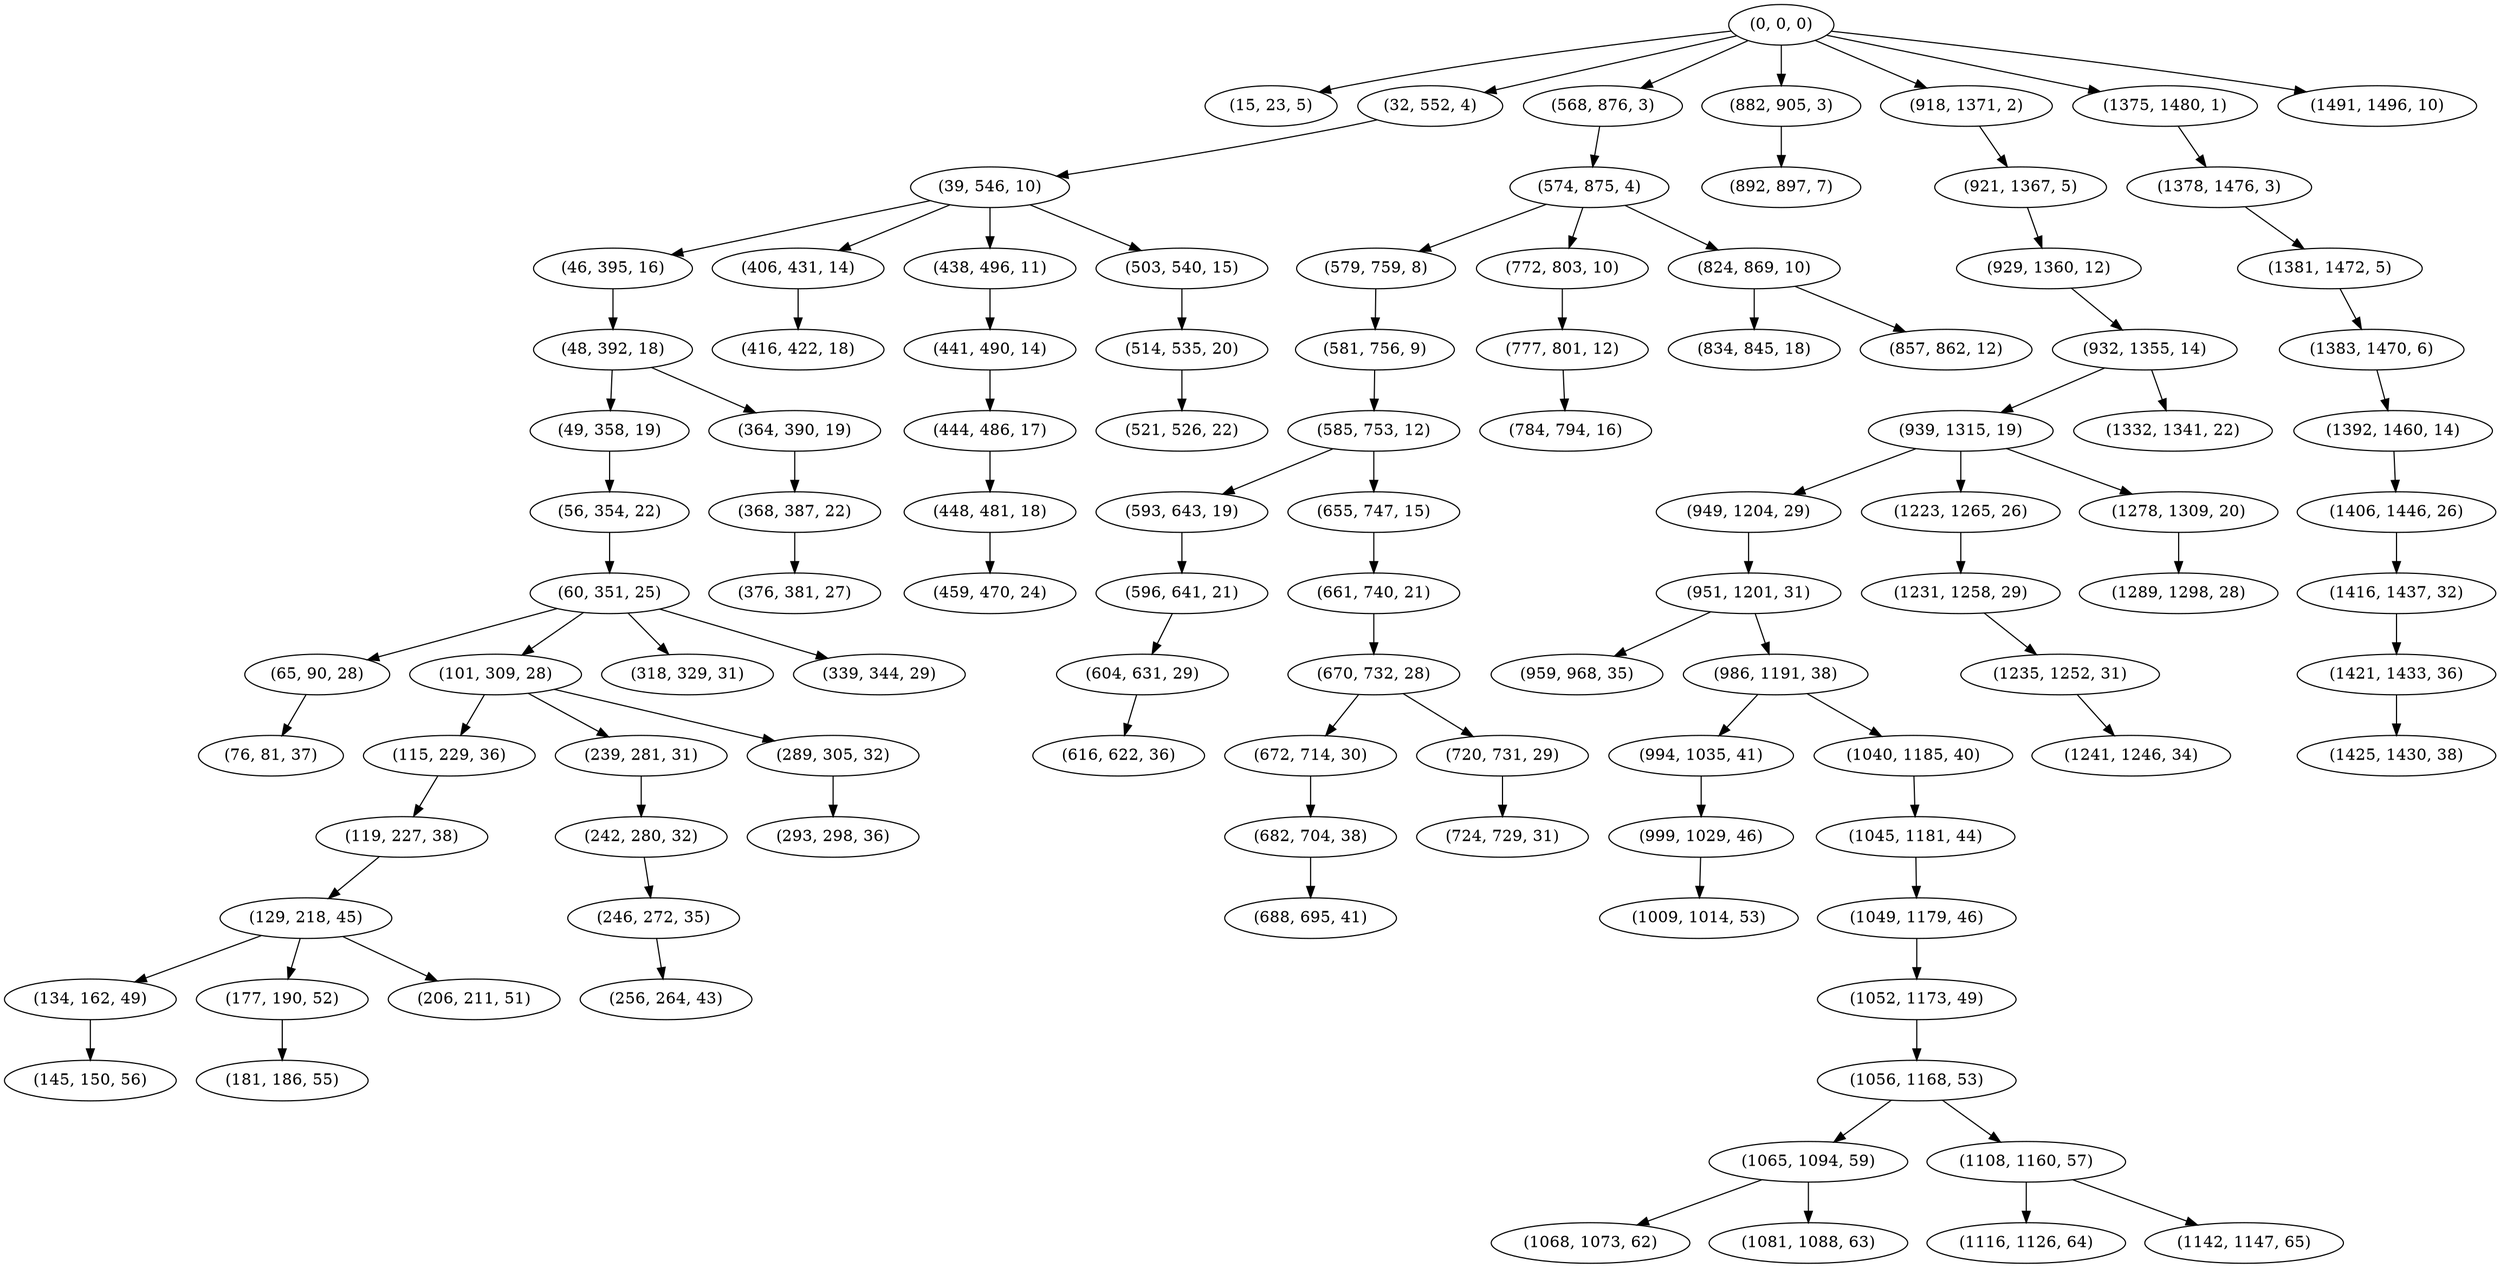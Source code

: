 digraph tree {
    "(0, 0, 0)";
    "(15, 23, 5)";
    "(32, 552, 4)";
    "(39, 546, 10)";
    "(46, 395, 16)";
    "(48, 392, 18)";
    "(49, 358, 19)";
    "(56, 354, 22)";
    "(60, 351, 25)";
    "(65, 90, 28)";
    "(76, 81, 37)";
    "(101, 309, 28)";
    "(115, 229, 36)";
    "(119, 227, 38)";
    "(129, 218, 45)";
    "(134, 162, 49)";
    "(145, 150, 56)";
    "(177, 190, 52)";
    "(181, 186, 55)";
    "(206, 211, 51)";
    "(239, 281, 31)";
    "(242, 280, 32)";
    "(246, 272, 35)";
    "(256, 264, 43)";
    "(289, 305, 32)";
    "(293, 298, 36)";
    "(318, 329, 31)";
    "(339, 344, 29)";
    "(364, 390, 19)";
    "(368, 387, 22)";
    "(376, 381, 27)";
    "(406, 431, 14)";
    "(416, 422, 18)";
    "(438, 496, 11)";
    "(441, 490, 14)";
    "(444, 486, 17)";
    "(448, 481, 18)";
    "(459, 470, 24)";
    "(503, 540, 15)";
    "(514, 535, 20)";
    "(521, 526, 22)";
    "(568, 876, 3)";
    "(574, 875, 4)";
    "(579, 759, 8)";
    "(581, 756, 9)";
    "(585, 753, 12)";
    "(593, 643, 19)";
    "(596, 641, 21)";
    "(604, 631, 29)";
    "(616, 622, 36)";
    "(655, 747, 15)";
    "(661, 740, 21)";
    "(670, 732, 28)";
    "(672, 714, 30)";
    "(682, 704, 38)";
    "(688, 695, 41)";
    "(720, 731, 29)";
    "(724, 729, 31)";
    "(772, 803, 10)";
    "(777, 801, 12)";
    "(784, 794, 16)";
    "(824, 869, 10)";
    "(834, 845, 18)";
    "(857, 862, 12)";
    "(882, 905, 3)";
    "(892, 897, 7)";
    "(918, 1371, 2)";
    "(921, 1367, 5)";
    "(929, 1360, 12)";
    "(932, 1355, 14)";
    "(939, 1315, 19)";
    "(949, 1204, 29)";
    "(951, 1201, 31)";
    "(959, 968, 35)";
    "(986, 1191, 38)";
    "(994, 1035, 41)";
    "(999, 1029, 46)";
    "(1009, 1014, 53)";
    "(1040, 1185, 40)";
    "(1045, 1181, 44)";
    "(1049, 1179, 46)";
    "(1052, 1173, 49)";
    "(1056, 1168, 53)";
    "(1065, 1094, 59)";
    "(1068, 1073, 62)";
    "(1081, 1088, 63)";
    "(1108, 1160, 57)";
    "(1116, 1126, 64)";
    "(1142, 1147, 65)";
    "(1223, 1265, 26)";
    "(1231, 1258, 29)";
    "(1235, 1252, 31)";
    "(1241, 1246, 34)";
    "(1278, 1309, 20)";
    "(1289, 1298, 28)";
    "(1332, 1341, 22)";
    "(1375, 1480, 1)";
    "(1378, 1476, 3)";
    "(1381, 1472, 5)";
    "(1383, 1470, 6)";
    "(1392, 1460, 14)";
    "(1406, 1446, 26)";
    "(1416, 1437, 32)";
    "(1421, 1433, 36)";
    "(1425, 1430, 38)";
    "(1491, 1496, 10)";
    "(0, 0, 0)" -> "(15, 23, 5)";
    "(0, 0, 0)" -> "(32, 552, 4)";
    "(0, 0, 0)" -> "(568, 876, 3)";
    "(0, 0, 0)" -> "(882, 905, 3)";
    "(0, 0, 0)" -> "(918, 1371, 2)";
    "(0, 0, 0)" -> "(1375, 1480, 1)";
    "(0, 0, 0)" -> "(1491, 1496, 10)";
    "(32, 552, 4)" -> "(39, 546, 10)";
    "(39, 546, 10)" -> "(46, 395, 16)";
    "(39, 546, 10)" -> "(406, 431, 14)";
    "(39, 546, 10)" -> "(438, 496, 11)";
    "(39, 546, 10)" -> "(503, 540, 15)";
    "(46, 395, 16)" -> "(48, 392, 18)";
    "(48, 392, 18)" -> "(49, 358, 19)";
    "(48, 392, 18)" -> "(364, 390, 19)";
    "(49, 358, 19)" -> "(56, 354, 22)";
    "(56, 354, 22)" -> "(60, 351, 25)";
    "(60, 351, 25)" -> "(65, 90, 28)";
    "(60, 351, 25)" -> "(101, 309, 28)";
    "(60, 351, 25)" -> "(318, 329, 31)";
    "(60, 351, 25)" -> "(339, 344, 29)";
    "(65, 90, 28)" -> "(76, 81, 37)";
    "(101, 309, 28)" -> "(115, 229, 36)";
    "(101, 309, 28)" -> "(239, 281, 31)";
    "(101, 309, 28)" -> "(289, 305, 32)";
    "(115, 229, 36)" -> "(119, 227, 38)";
    "(119, 227, 38)" -> "(129, 218, 45)";
    "(129, 218, 45)" -> "(134, 162, 49)";
    "(129, 218, 45)" -> "(177, 190, 52)";
    "(129, 218, 45)" -> "(206, 211, 51)";
    "(134, 162, 49)" -> "(145, 150, 56)";
    "(177, 190, 52)" -> "(181, 186, 55)";
    "(239, 281, 31)" -> "(242, 280, 32)";
    "(242, 280, 32)" -> "(246, 272, 35)";
    "(246, 272, 35)" -> "(256, 264, 43)";
    "(289, 305, 32)" -> "(293, 298, 36)";
    "(364, 390, 19)" -> "(368, 387, 22)";
    "(368, 387, 22)" -> "(376, 381, 27)";
    "(406, 431, 14)" -> "(416, 422, 18)";
    "(438, 496, 11)" -> "(441, 490, 14)";
    "(441, 490, 14)" -> "(444, 486, 17)";
    "(444, 486, 17)" -> "(448, 481, 18)";
    "(448, 481, 18)" -> "(459, 470, 24)";
    "(503, 540, 15)" -> "(514, 535, 20)";
    "(514, 535, 20)" -> "(521, 526, 22)";
    "(568, 876, 3)" -> "(574, 875, 4)";
    "(574, 875, 4)" -> "(579, 759, 8)";
    "(574, 875, 4)" -> "(772, 803, 10)";
    "(574, 875, 4)" -> "(824, 869, 10)";
    "(579, 759, 8)" -> "(581, 756, 9)";
    "(581, 756, 9)" -> "(585, 753, 12)";
    "(585, 753, 12)" -> "(593, 643, 19)";
    "(585, 753, 12)" -> "(655, 747, 15)";
    "(593, 643, 19)" -> "(596, 641, 21)";
    "(596, 641, 21)" -> "(604, 631, 29)";
    "(604, 631, 29)" -> "(616, 622, 36)";
    "(655, 747, 15)" -> "(661, 740, 21)";
    "(661, 740, 21)" -> "(670, 732, 28)";
    "(670, 732, 28)" -> "(672, 714, 30)";
    "(670, 732, 28)" -> "(720, 731, 29)";
    "(672, 714, 30)" -> "(682, 704, 38)";
    "(682, 704, 38)" -> "(688, 695, 41)";
    "(720, 731, 29)" -> "(724, 729, 31)";
    "(772, 803, 10)" -> "(777, 801, 12)";
    "(777, 801, 12)" -> "(784, 794, 16)";
    "(824, 869, 10)" -> "(834, 845, 18)";
    "(824, 869, 10)" -> "(857, 862, 12)";
    "(882, 905, 3)" -> "(892, 897, 7)";
    "(918, 1371, 2)" -> "(921, 1367, 5)";
    "(921, 1367, 5)" -> "(929, 1360, 12)";
    "(929, 1360, 12)" -> "(932, 1355, 14)";
    "(932, 1355, 14)" -> "(939, 1315, 19)";
    "(932, 1355, 14)" -> "(1332, 1341, 22)";
    "(939, 1315, 19)" -> "(949, 1204, 29)";
    "(939, 1315, 19)" -> "(1223, 1265, 26)";
    "(939, 1315, 19)" -> "(1278, 1309, 20)";
    "(949, 1204, 29)" -> "(951, 1201, 31)";
    "(951, 1201, 31)" -> "(959, 968, 35)";
    "(951, 1201, 31)" -> "(986, 1191, 38)";
    "(986, 1191, 38)" -> "(994, 1035, 41)";
    "(986, 1191, 38)" -> "(1040, 1185, 40)";
    "(994, 1035, 41)" -> "(999, 1029, 46)";
    "(999, 1029, 46)" -> "(1009, 1014, 53)";
    "(1040, 1185, 40)" -> "(1045, 1181, 44)";
    "(1045, 1181, 44)" -> "(1049, 1179, 46)";
    "(1049, 1179, 46)" -> "(1052, 1173, 49)";
    "(1052, 1173, 49)" -> "(1056, 1168, 53)";
    "(1056, 1168, 53)" -> "(1065, 1094, 59)";
    "(1056, 1168, 53)" -> "(1108, 1160, 57)";
    "(1065, 1094, 59)" -> "(1068, 1073, 62)";
    "(1065, 1094, 59)" -> "(1081, 1088, 63)";
    "(1108, 1160, 57)" -> "(1116, 1126, 64)";
    "(1108, 1160, 57)" -> "(1142, 1147, 65)";
    "(1223, 1265, 26)" -> "(1231, 1258, 29)";
    "(1231, 1258, 29)" -> "(1235, 1252, 31)";
    "(1235, 1252, 31)" -> "(1241, 1246, 34)";
    "(1278, 1309, 20)" -> "(1289, 1298, 28)";
    "(1375, 1480, 1)" -> "(1378, 1476, 3)";
    "(1378, 1476, 3)" -> "(1381, 1472, 5)";
    "(1381, 1472, 5)" -> "(1383, 1470, 6)";
    "(1383, 1470, 6)" -> "(1392, 1460, 14)";
    "(1392, 1460, 14)" -> "(1406, 1446, 26)";
    "(1406, 1446, 26)" -> "(1416, 1437, 32)";
    "(1416, 1437, 32)" -> "(1421, 1433, 36)";
    "(1421, 1433, 36)" -> "(1425, 1430, 38)";
}
